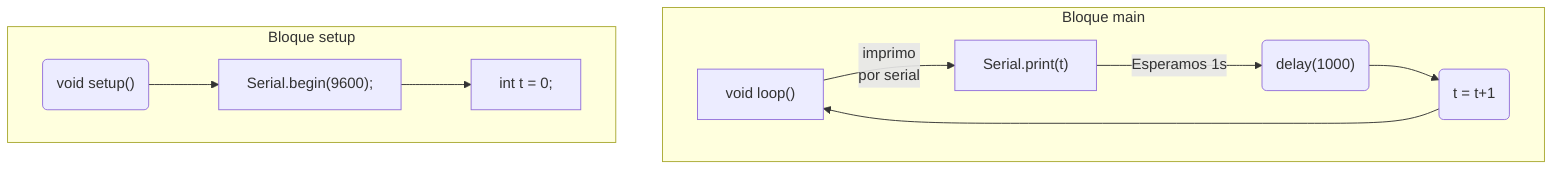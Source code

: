 graph TD
subgraph Bloque main
  main1["void loop()"]
  t1["Serial.print(t)"]-->|Esperamos 1s|delay("delay(1000)")
  delay-->t2(t = t+1)
  t2-->main1
  main1-->|imprimo <br> por serial|t1
end
  subgraph Bloque setup
  void("void setup()")-->A
  A-->t
  A["Serial.begin(9600);"]
  t["int t = 0;"]
end
